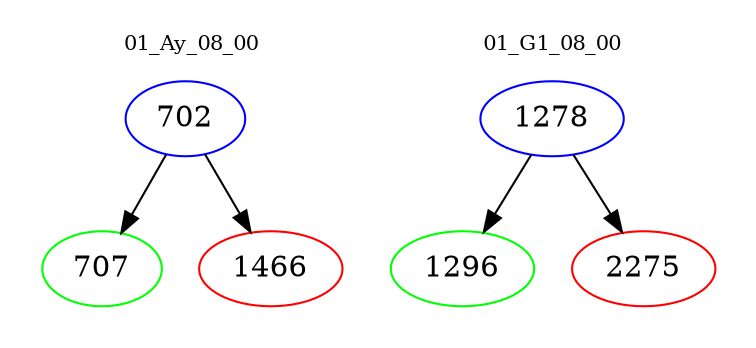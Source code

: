 digraph{
subgraph cluster_0 {
color = white
label = "01_Ay_08_00";
fontsize=10;
T0_702 [label="702", color="blue"]
T0_702 -> T0_707 [color="black"]
T0_707 [label="707", color="green"]
T0_702 -> T0_1466 [color="black"]
T0_1466 [label="1466", color="red"]
}
subgraph cluster_1 {
color = white
label = "01_G1_08_00";
fontsize=10;
T1_1278 [label="1278", color="blue"]
T1_1278 -> T1_1296 [color="black"]
T1_1296 [label="1296", color="green"]
T1_1278 -> T1_2275 [color="black"]
T1_2275 [label="2275", color="red"]
}
}
